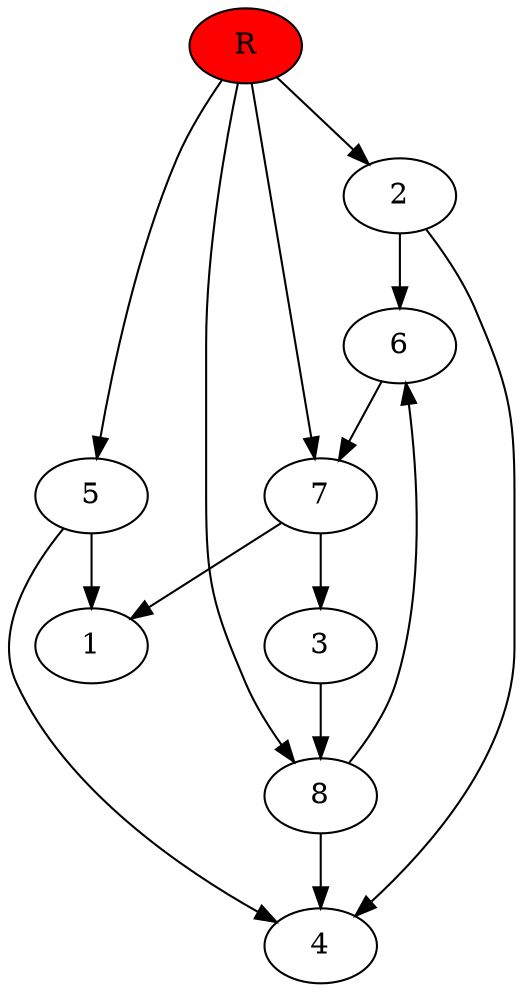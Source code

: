 digraph prb25687 {
	1
	2
	3
	4
	5
	6
	7
	8
	R [fillcolor="#ff0000" style=filled]
	2 -> 4
	2 -> 6
	3 -> 8
	5 -> 1
	5 -> 4
	6 -> 7
	7 -> 1
	7 -> 3
	8 -> 4
	8 -> 6
	R -> 2
	R -> 5
	R -> 7
	R -> 8
}
